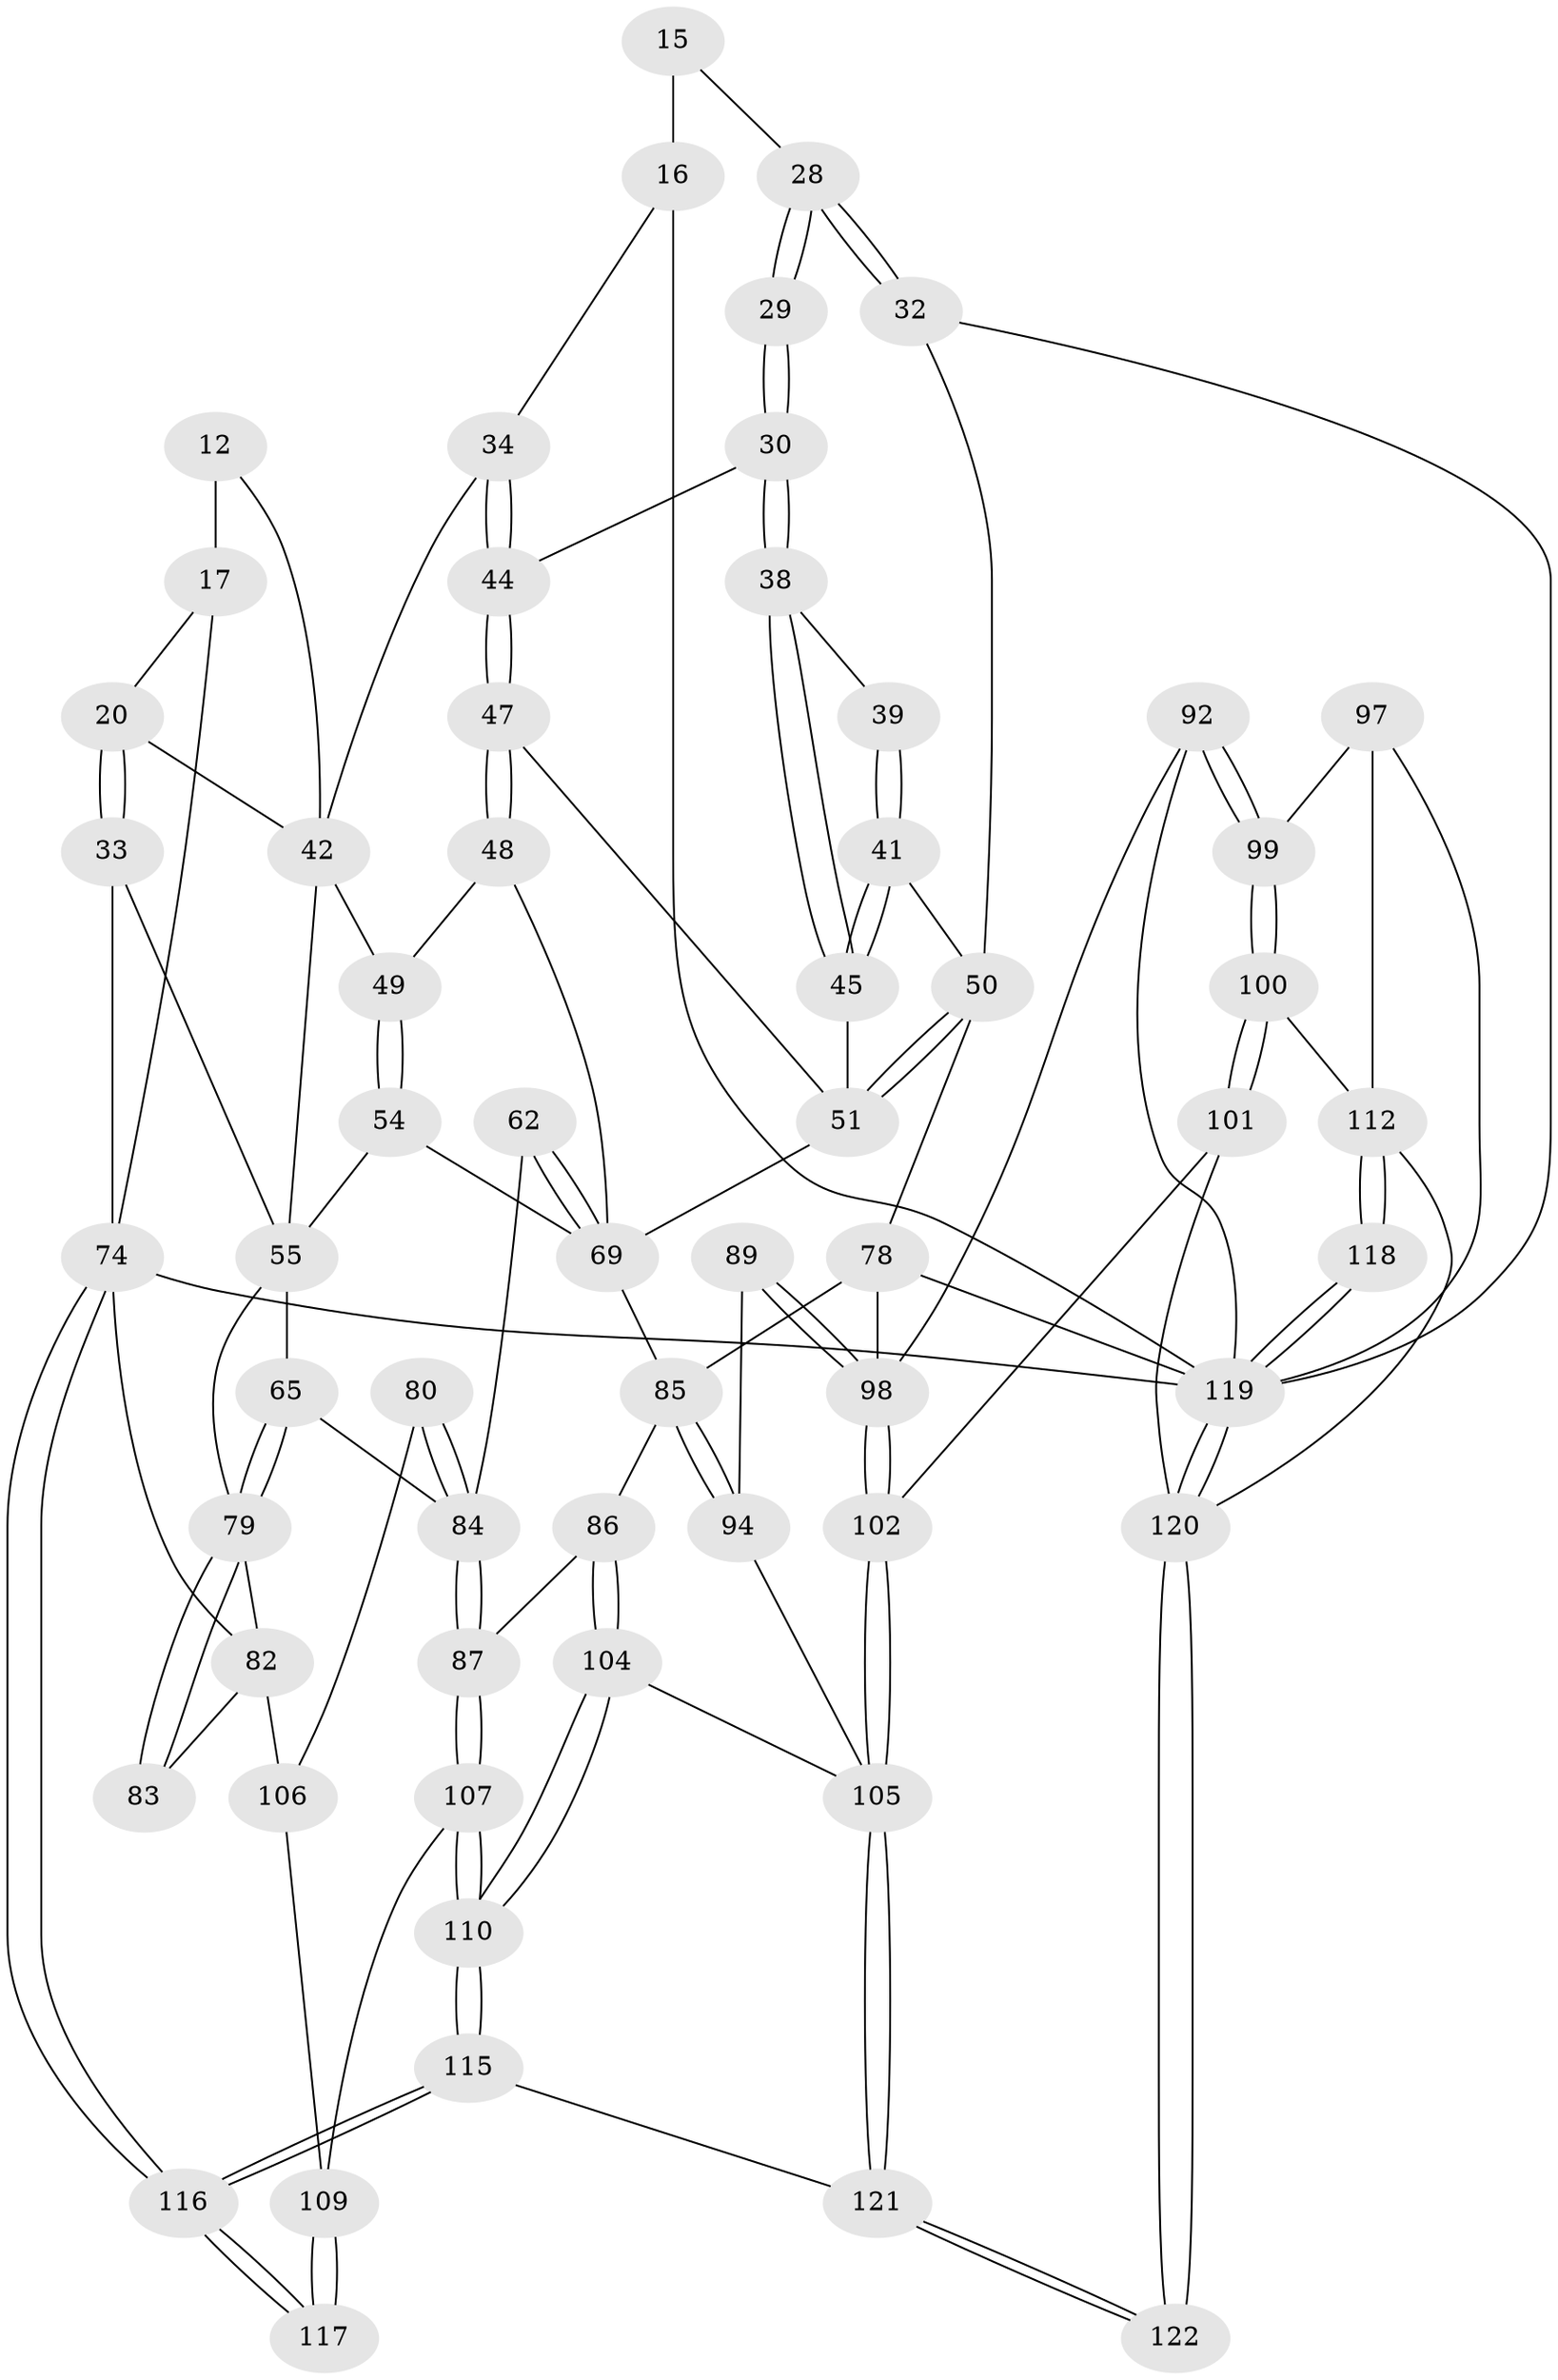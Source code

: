 // original degree distribution, {3: 0.02459016393442623, 4: 0.26229508196721313, 5: 0.45081967213114754, 6: 0.26229508196721313}
// Generated by graph-tools (version 1.1) at 2025/00/03/09/25 05:00:24]
// undirected, 61 vertices, 138 edges
graph export_dot {
graph [start="1"]
  node [color=gray90,style=filled];
  12 [pos="+0.2404707259531474+0.049626731204516765"];
  15 [pos="+0.7943706480442335+0.04581423009787169",super="+13+14"];
  16 [pos="+0.8899745085620538+0",super="+3+8"];
  17 [pos="+0.10494400051340269+0.041681266177857446",super="+6+7"];
  20 [pos="+0.14384149465351978+0.13205654837235334"];
  28 [pos="+0.6270548922079001+0.19992143619262095",super="+22+21"];
  29 [pos="+0.5811381495285247+0.19719180744520565"];
  30 [pos="+0.45819291187422523+0.17460693319573165"];
  32 [pos="+0.7081206896655515+0.30464072625851607",super="+24"];
  33 [pos="+0+0.21216893139915258"];
  34 [pos="+0.2658605996030597+0.23722891764293222",super="+10"];
  38 [pos="+0.47281476042071097+0.20844767341910345"];
  39 [pos="+0.5444444229574578+0.24754436897899523"];
  41 [pos="+0.5876837288526244+0.3127909933630677"];
  42 [pos="+0.19162387814183665+0.2532795503909027",super="+35+19"];
  44 [pos="+0.3485886406414538+0.2851554422648382",super="+31"];
  45 [pos="+0.4894361980724571+0.2742956933448206"];
  47 [pos="+0.344586453620911+0.33104446797554304"];
  48 [pos="+0.3399879057699101+0.3390901809559057"];
  49 [pos="+0.3003344198941664+0.3506704367634447"];
  50 [pos="+0.6267337246343305+0.40096518863621977",super="+40"];
  51 [pos="+0.5639865774094827+0.44739938653920436",super="+46"];
  54 [pos="+0.18251541684221076+0.4445663141161223"];
  55 [pos="+0.16639161629981333+0.445077889579868",super="+43+37"];
  62 [pos="+0.320944746215089+0.5646200615062201"];
  65 [pos="+0.12298249188564865+0.5939509979410312",super="+59"];
  69 [pos="+0.5104358660317925+0.5849348654166342",super="+52+53+56"];
  74 [pos="+0+1",super="+5"];
  78 [pos="+0.8604408563223681+0.6877986589510007",super="+75+70"];
  79 [pos="+0.11443560939879488+0.6076074186114864",super="+71"];
  80 [pos="+0.19676640717494162+0.7809160208114335"];
  82 [pos="+0.15618554667645965+0.757496686122614",super="+73"];
  83 [pos="+0.10312872520867679+0.633202605096038"];
  84 [pos="+0.29546491834351596+0.777818192152381",super="+63+64"];
  85 [pos="+0.508433718366575+0.6981388531796947",super="+68+76"];
  86 [pos="+0.47863160852994435+0.7198732489667432"];
  87 [pos="+0.3090605688481968+0.7851197395581965"];
  89 [pos="+0.7499291380580241+0.8451280903912485"];
  92 [pos="+0.8825033816453378+0.8048587745834132"];
  94 [pos="+0.5700301962565747+0.7710779347324945",super="+90"];
  97 [pos="+0.9495912299217052+0.7948666347125738"];
  98 [pos="+0.7516959259654379+0.8491805374703527",super="+93+88"];
  99 [pos="+0.9055501910011321+0.892263730606331"];
  100 [pos="+0.9052256804159537+0.9001217052890036"];
  101 [pos="+0.7682565654413931+0.9109314874629739"];
  102 [pos="+0.7538117694204741+0.8925251268580114"];
  104 [pos="+0.4587838183163629+0.8973249048217892"];
  105 [pos="+0.5813414758672477+0.9541400950492613",super="+103"];
  106 [pos="+0.12009723030584529+0.8899674303507923",super="+81"];
  107 [pos="+0.3348104063210472+0.8810168698527406"];
  109 [pos="+0.14247658327271392+0.9023950270995756",super="+108"];
  110 [pos="+0.38085436734882666+0.9267646726042785"];
  112 [pos="+0.9312082247537455+0.9387644375324",super="+111"];
  115 [pos="+0.4165889326415988+1"];
  116 [pos="+0.2594832689169117+1"];
  117 [pos="+0.24071220121705034+0.9652963894977656"];
  118 [pos="+1+1",super="+95"];
  119 [pos="+1+1",super="+4+91"];
  120 [pos="+0.9795131250036698+1",super="+113+114"];
  121 [pos="+0.5279614581644732+1"];
  122 [pos="+0.7848276039016996+1"];
  12 -- 17 [weight=2];
  12 -- 42;
  15 -- 16 [weight=3];
  15 -- 28 [weight=2];
  16 -- 119 [weight=2];
  16 -- 34;
  17 -- 20;
  17 -- 74;
  20 -- 33;
  20 -- 33;
  20 -- 42;
  28 -- 29;
  28 -- 29;
  28 -- 32 [weight=2];
  28 -- 32;
  29 -- 30;
  29 -- 30;
  30 -- 38;
  30 -- 38;
  30 -- 44;
  32 -- 50;
  32 -- 119;
  33 -- 74;
  33 -- 55;
  34 -- 44 [weight=2];
  34 -- 44;
  34 -- 42 [weight=2];
  38 -- 39;
  38 -- 45;
  38 -- 45;
  39 -- 41;
  39 -- 41;
  41 -- 45;
  41 -- 45;
  41 -- 50;
  42 -- 49;
  42 -- 55 [weight=2];
  44 -- 47;
  44 -- 47;
  45 -- 51;
  47 -- 48;
  47 -- 48;
  47 -- 51;
  48 -- 49;
  48 -- 69;
  49 -- 54;
  49 -- 54;
  50 -- 51;
  50 -- 51;
  50 -- 78;
  51 -- 69;
  54 -- 55;
  54 -- 69;
  55 -- 65;
  55 -- 79;
  62 -- 69 [weight=2];
  62 -- 69;
  62 -- 84;
  65 -- 79 [weight=2];
  65 -- 79;
  65 -- 84;
  69 -- 85;
  74 -- 116;
  74 -- 116;
  74 -- 119 [weight=2];
  74 -- 82;
  78 -- 119 [weight=3];
  78 -- 98;
  78 -- 85 [weight=2];
  79 -- 83 [weight=2];
  79 -- 83;
  79 -- 82;
  80 -- 84 [weight=2];
  80 -- 84;
  80 -- 106;
  82 -- 83;
  82 -- 106 [weight=2];
  84 -- 87;
  84 -- 87;
  85 -- 86;
  85 -- 94 [weight=2];
  85 -- 94;
  86 -- 87;
  86 -- 104;
  86 -- 104;
  87 -- 107;
  87 -- 107;
  89 -- 98 [weight=2];
  89 -- 98;
  89 -- 94;
  92 -- 99;
  92 -- 99;
  92 -- 119;
  92 -- 98;
  94 -- 105;
  97 -- 99;
  97 -- 119;
  97 -- 112;
  98 -- 102;
  98 -- 102;
  99 -- 100;
  99 -- 100;
  100 -- 101;
  100 -- 101;
  100 -- 112;
  101 -- 102;
  101 -- 120;
  102 -- 105;
  102 -- 105;
  104 -- 110;
  104 -- 110;
  104 -- 105;
  105 -- 121;
  105 -- 121;
  106 -- 109;
  107 -- 110;
  107 -- 110;
  107 -- 109;
  109 -- 117 [weight=2];
  109 -- 117;
  110 -- 115;
  110 -- 115;
  112 -- 118 [weight=2];
  112 -- 118;
  112 -- 120;
  115 -- 116;
  115 -- 116;
  115 -- 121;
  116 -- 117;
  116 -- 117;
  118 -- 119 [weight=2];
  118 -- 119;
  119 -- 120;
  119 -- 120;
  120 -- 122 [weight=2];
  120 -- 122;
  121 -- 122;
  121 -- 122;
}
